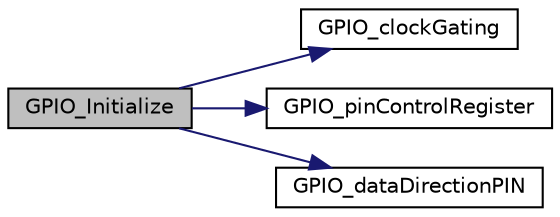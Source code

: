 digraph "GPIO_Initialize"
{
  edge [fontname="Helvetica",fontsize="10",labelfontname="Helvetica",labelfontsize="10"];
  node [fontname="Helvetica",fontsize="10",shape=record];
  rankdir="LR";
  Node0 [label="GPIO_Initialize",height=0.2,width=0.4,color="black", fillcolor="grey75", style="filled", fontcolor="black"];
  Node0 -> Node1 [color="midnightblue",fontsize="10",style="solid",fontname="Helvetica"];
  Node1 [label="GPIO_clockGating",height=0.2,width=0.4,color="black", fillcolor="white", style="filled",URL="$_g_p_i_o_8c.html#a621b0dc3536c64501a7a6c560b667355",tooltip="This function enables the GPIO clock by configuring the corresponding bit and register in the System ..."];
  Node0 -> Node2 [color="midnightblue",fontsize="10",style="solid",fontname="Helvetica"];
  Node2 [label="GPIO_pinControlRegister",height=0.2,width=0.4,color="black", fillcolor="white", style="filled",URL="$_g_p_i_o_8c.html#ab7610a9d041c1c33f8a3fbf348bf80ef"];
  Node0 -> Node3 [color="midnightblue",fontsize="10",style="solid",fontname="Helvetica"];
  Node3 [label="GPIO_dataDirectionPIN",height=0.2,width=0.4,color="black", fillcolor="white", style="filled",URL="$_g_p_i_o_8c.html#ab6dd1d7bf26b2a8127f5806288779dba",tooltip="This function configure specific pins of a GPIO port as input when 1 logic is written or output when ..."];
}
